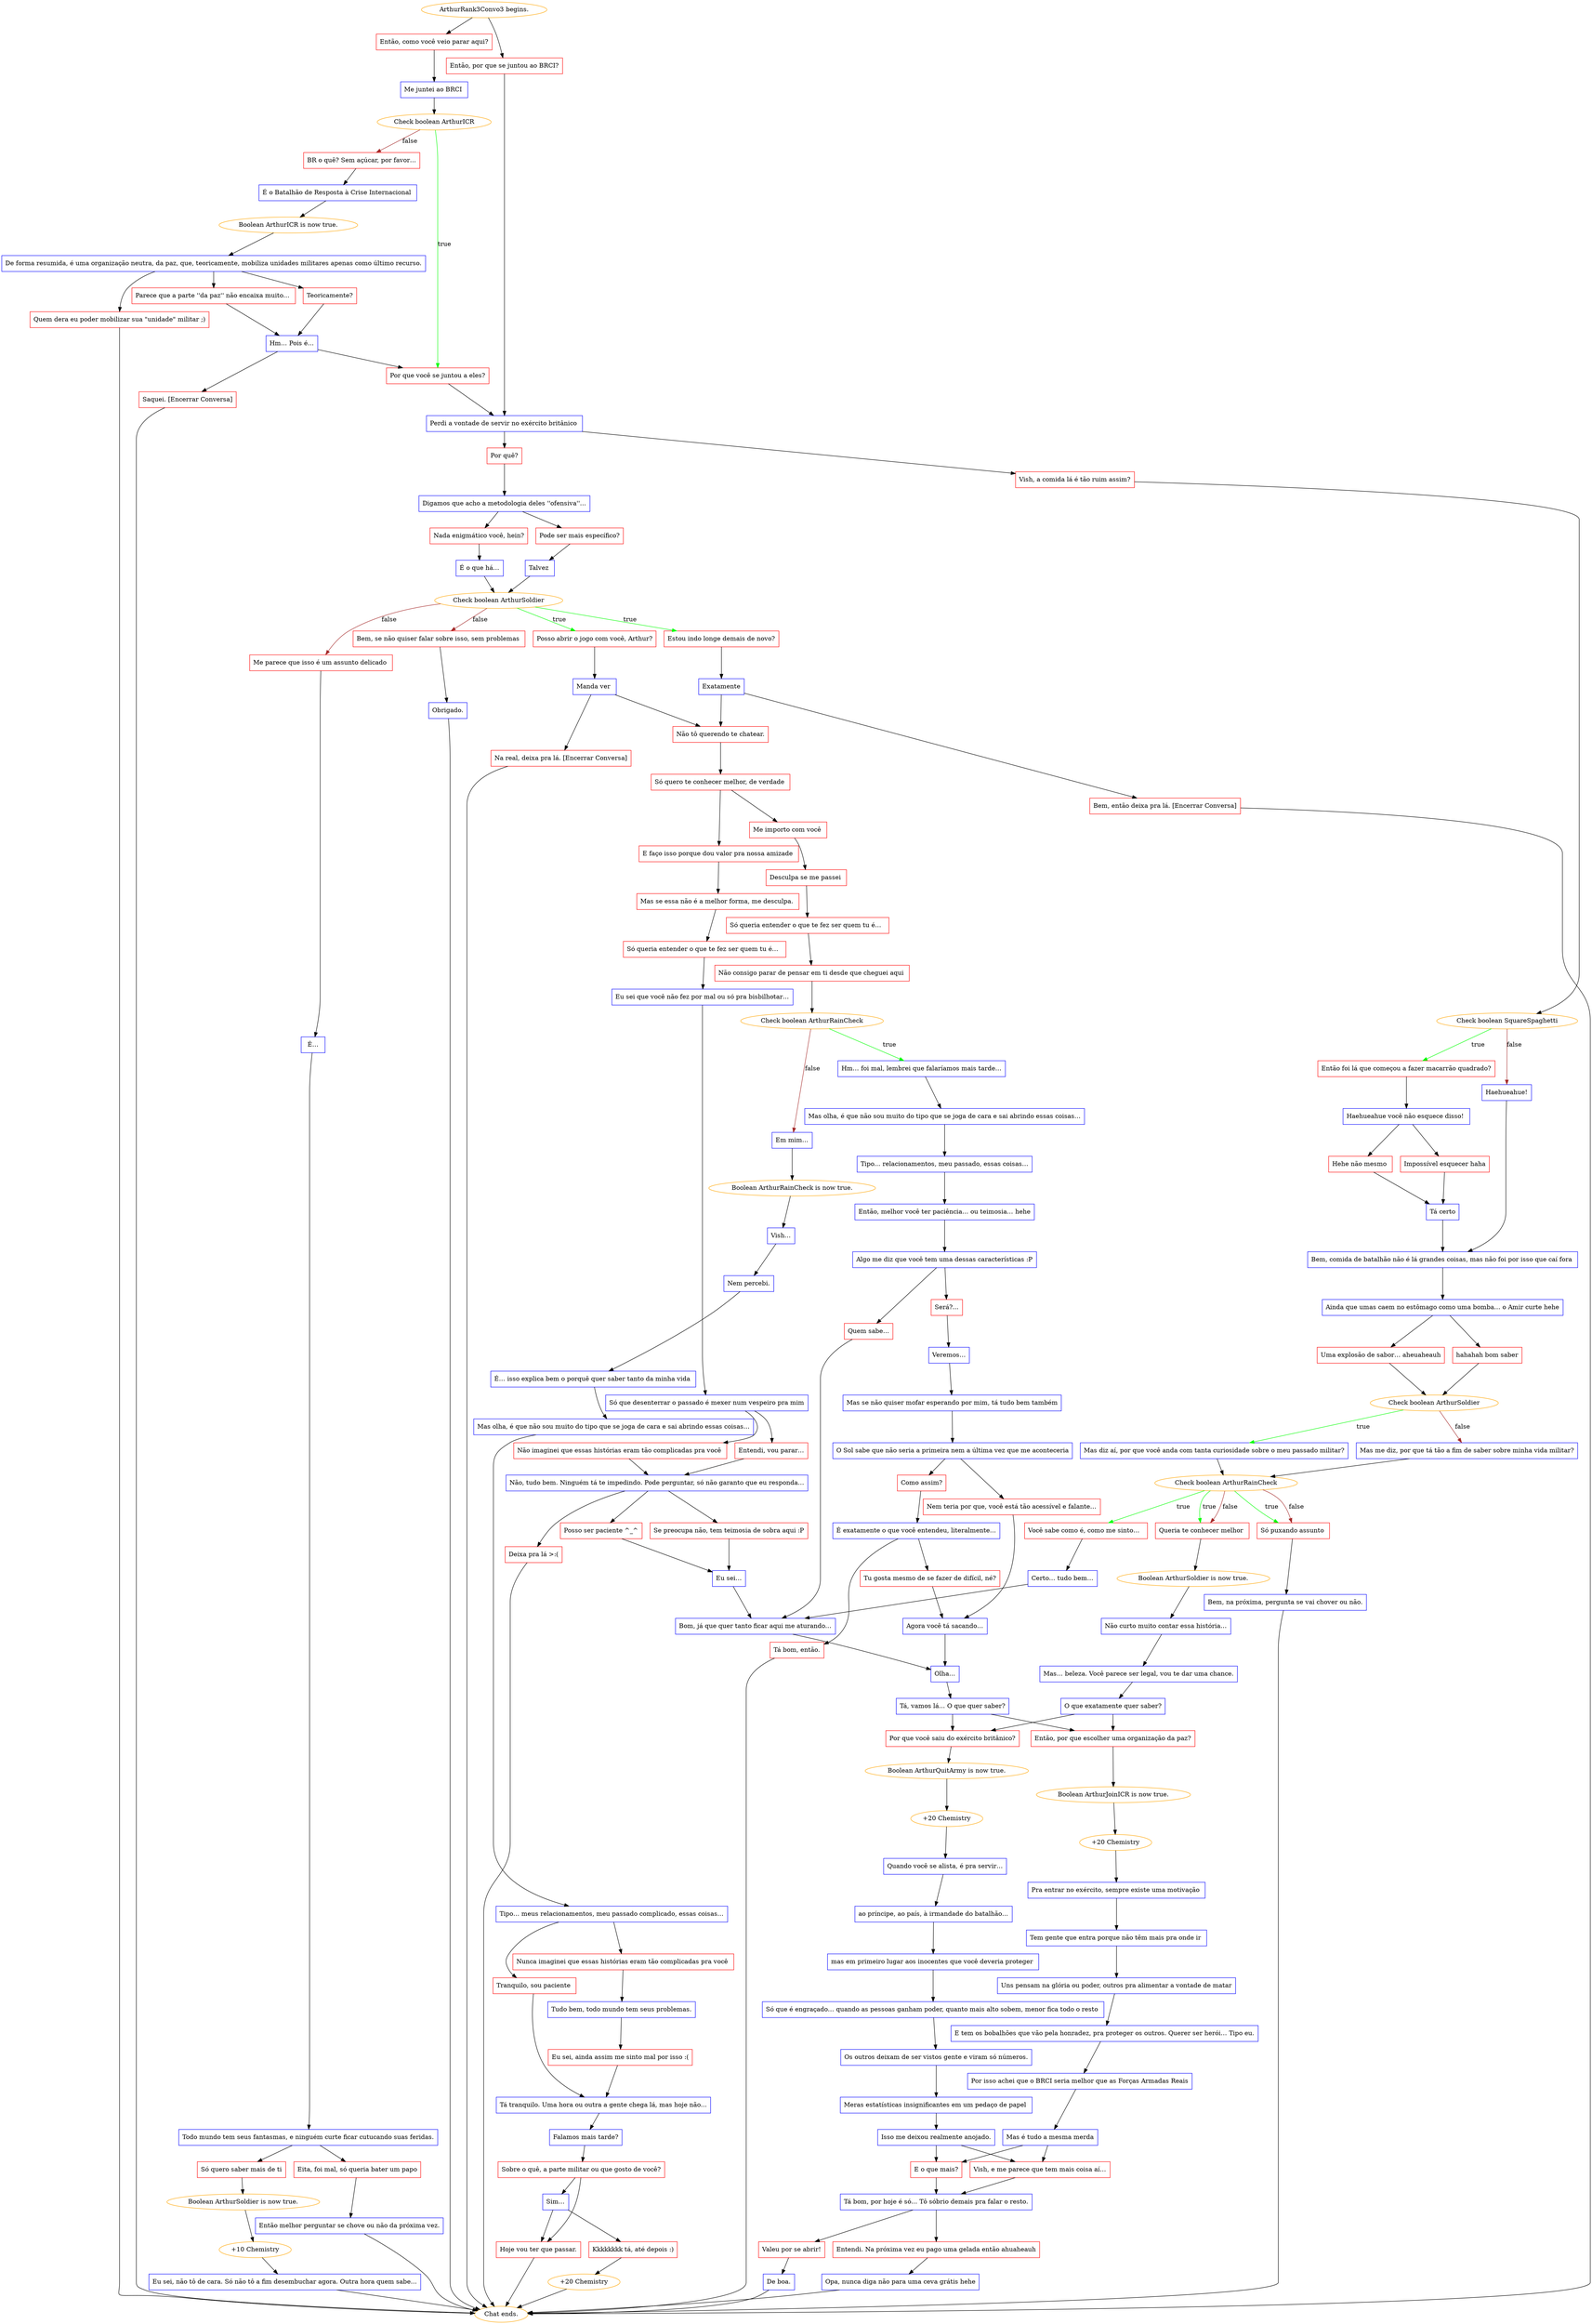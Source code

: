 digraph {
	"ArthurRank3Convo3 begins." [color=orange];
		"ArthurRank3Convo3 begins." -> j3859791477;
		"ArthurRank3Convo3 begins." -> j3967558244;
	j3859791477 [label="Então, como você veio parar aqui?",shape=box,color=red];
		j3859791477 -> j2882926375;
	j3967558244 [label="Então, por que se juntou ao BRCI?",shape=box,color=red];
		j3967558244 -> j3847664681;
	j2882926375 [label="Me juntei ao BRCI ",shape=box,color=blue];
		j2882926375 -> j3245448257;
	j3847664681 [label="Perdi a vontade de servir no exército britânico ",shape=box,color=blue];
		j3847664681 -> j471166567;
		j3847664681 -> j1641893750;
	j3245448257 [label="Check boolean ArthurICR",color=orange];
		j3245448257 -> j38693319 [label=true,color=green];
		j3245448257 -> j3843748999 [label=false,color=brown];
	j471166567 [label="Por quê?",shape=box,color=red];
		j471166567 -> j3095035251;
	j1641893750 [label="Vish, a comida lá é tão ruim assim?",shape=box,color=red];
		j1641893750 -> j1132470162;
	j38693319 [label="Por que você se juntou a eles?",shape=box,color=red];
		j38693319 -> j3847664681;
	j3843748999 [label="BR o quê? Sem açúcar, por favor…",shape=box,color=red];
		j3843748999 -> j2705831332;
	j3095035251 [label="Digamos que acho a metodologia deles ''ofensiva''…",shape=box,color=blue];
		j3095035251 -> j2699587836;
		j3095035251 -> j769598524;
	j1132470162 [label="Check boolean SquareSpaghetti",color=orange];
		j1132470162 -> j3246562071 [label=true,color=green];
		j1132470162 -> j2151031105 [label=false,color=brown];
	j2705831332 [label="É o Batalhão de Resposta à Crise Internacional ",shape=box,color=blue];
		j2705831332 -> j1963164371;
	j2699587836 [label="Nada enigmático você, hein?",shape=box,color=red];
		j2699587836 -> j170583831;
	j769598524 [label="Pode ser mais específico?",shape=box,color=red];
		j769598524 -> j3766981428;
	j3246562071 [label="Então foi lá que começou a fazer macarrão quadrado?",shape=box,color=red];
		j3246562071 -> j3145721751;
	j2151031105 [label="Haehueahue!",shape=box,color=blue];
		j2151031105 -> j4207370094;
	j1963164371 [label="Boolean ArthurICR is now true.",color=orange];
		j1963164371 -> j2673842008;
	j170583831 [label="É o que há…",shape=box,color=blue];
		j170583831 -> j1560858546;
	j3766981428 [label="Talvez ",shape=box,color=blue];
		j3766981428 -> j1560858546;
	j3145721751 [label="Haehueahue você não esquece disso! ",shape=box,color=blue];
		j3145721751 -> j451970695;
		j3145721751 -> j1693671983;
	j4207370094 [label="Bem, comida de batalhão não é lá grandes coisas, mas não foi por isso que caí fora ",shape=box,color=blue];
		j4207370094 -> j4169424389;
	j2673842008 [label="De forma resumida, é uma organização neutra, da paz, que, teoricamente, mobiliza unidades militares apenas como último recurso.",shape=box,color=blue];
		j2673842008 -> j761922835;
		j2673842008 -> j3038196226;
		j2673842008 -> j1797123445;
	j1560858546 [label="Check boolean ArthurSoldier",color=orange];
		j1560858546 -> j1199568805 [label=true,color=green];
		j1560858546 -> j726930579 [label=true,color=green];
		j1560858546 -> j2830053819 [label=false,color=brown];
		j1560858546 -> j326587695 [label=false,color=brown];
	j451970695 [label="Hehe não mesmo ",shape=box,color=red];
		j451970695 -> j1880626513;
	j1693671983 [label="Impossível esquecer haha",shape=box,color=red];
		j1693671983 -> j1880626513;
	j4169424389 [label="Ainda que umas caem no estômago como uma bomba… o Amir curte hehe",shape=box,color=blue];
		j4169424389 -> j798534312;
		j4169424389 -> j46884687;
	j761922835 [label="Teoricamente?",shape=box,color=red];
		j761922835 -> j1777741622;
	j3038196226 [label="Parece que a parte ''da paz'' não encaixa muito… ",shape=box,color=red];
		j3038196226 -> j1777741622;
	j1797123445 [label="Quem dera eu poder mobilizar sua \"unidade\" militar ;)",shape=box,color=red];
		j1797123445 -> "Chat ends.";
	j1199568805 [label="Posso abrir o jogo com você, Arthur?",shape=box,color=red];
		j1199568805 -> j2951843932;
	j726930579 [label="Estou indo longe demais de novo?",shape=box,color=red];
		j726930579 -> j2536464200;
	j2830053819 [label="Me parece que isso é um assunto delicado ",shape=box,color=red];
		j2830053819 -> j1507188466;
	j326587695 [label="Bem, se não quiser falar sobre isso, sem problemas ",shape=box,color=red];
		j326587695 -> j4214001148;
	j1880626513 [label="Tá certo",shape=box,color=blue];
		j1880626513 -> j4207370094;
	j798534312 [label="hahahah bom saber",shape=box,color=red];
		j798534312 -> j3422222375;
	j46884687 [label="Uma explosão de sabor… aheuaheauh",shape=box,color=red];
		j46884687 -> j3422222375;
	j1777741622 [label="Hm… Pois é…",shape=box,color=blue];
		j1777741622 -> j38693319;
		j1777741622 -> j1100330431;
	"Chat ends." [color=orange];
	j2951843932 [label="Manda ver ",shape=box,color=blue];
		j2951843932 -> j3928538241;
		j2951843932 -> j3229964521;
	j2536464200 [label="Exatamente",shape=box,color=blue];
		j2536464200 -> j3928538241;
		j2536464200 -> j2862761057;
	j1507188466 [label="É…",shape=box,color=blue];
		j1507188466 -> j1323621350;
	j4214001148 [label="Obrigado.",shape=box,color=blue];
		j4214001148 -> "Chat ends.";
	j3422222375 [label="Check boolean ArthurSoldier",color=orange];
		j3422222375 -> j2382114589 [label=true,color=green];
		j3422222375 -> j1511947077 [label=false,color=brown];
	j1100330431 [label="Saquei. [Encerrar Conversa]",shape=box,color=red];
		j1100330431 -> "Chat ends.";
	j3928538241 [label="Não tô querendo te chatear.",shape=box,color=red];
		j3928538241 -> j3137715981;
	j3229964521 [label="Na real, deixa pra lá. [Encerrar Conversa]",shape=box,color=red];
		j3229964521 -> "Chat ends.";
	j2862761057 [label="Bem, então deixa pra lá. [Encerrar Conversa]",shape=box,color=red];
		j2862761057 -> "Chat ends.";
	j1323621350 [label="Todo mundo tem seus fantasmas, e ninguém curte ficar cutucando suas feridas.",shape=box,color=blue];
		j1323621350 -> j833540810;
		j1323621350 -> j2213668934;
	j2382114589 [label="Mas diz aí, por que você anda com tanta curiosidade sobre o meu passado militar?",shape=box,color=blue];
		j2382114589 -> j3089677252;
	j1511947077 [label="Mas me diz, por que tá tão a fim de saber sobre minha vida militar?",shape=box,color=blue];
		j1511947077 -> j3089677252;
	j3137715981 [label="Só quero te conhecer melhor, de verdade ",shape=box,color=red];
		j3137715981 -> j3964411360;
		j3137715981 -> j1149130042;
	j833540810 [label="Eita, foi mal, só queria bater um papo",shape=box,color=red];
		j833540810 -> j1563823434;
	j2213668934 [label="Só quero saber mais de ti",shape=box,color=red];
		j2213668934 -> j106408371;
	j3089677252 [label="Check boolean ArthurRainCheck",color=orange];
		j3089677252 -> j1242631309 [label=true,color=green];
		j3089677252 -> j1588659891 [label=true,color=green];
		j3089677252 -> j663203580 [label=true,color=green];
		j3089677252 -> j1588659891 [label=false,color=brown];
		j3089677252 -> j663203580 [label=false,color=brown];
	j3964411360 [label="E faço isso porque dou valor pra nossa amizade ",shape=box,color=red];
		j3964411360 -> j2024880948;
	j1149130042 [label="Me importo com você ",shape=box,color=red];
		j1149130042 -> j2068726148;
	j1563823434 [label="Então melhor perguntar se chove ou não da próxima vez.",shape=box,color=blue];
		j1563823434 -> "Chat ends.";
	j106408371 [label="Boolean ArthurSoldier is now true.",color=orange];
		j106408371 -> j2433919036;
	j1242631309 [label="Você sabe como é, como me sinto…  ",shape=box,color=red];
		j1242631309 -> j3549510819;
	j1588659891 [label="Queria te conhecer melhor ",shape=box,color=red];
		j1588659891 -> j3023553444;
	j663203580 [label="Só puxando assunto ",shape=box,color=red];
		j663203580 -> j4015291090;
	j2024880948 [label="Mas se essa não é a melhor forma, me desculpa. ",shape=box,color=red];
		j2024880948 -> j544504376;
	j2068726148 [label="Desculpa se me passei ",shape=box,color=red];
		j2068726148 -> j3832372010;
	j2433919036 [label="+10 Chemistry",color=orange];
		j2433919036 -> j1259907958;
	j3549510819 [label="Certo… tudo bem…",shape=box,color=blue];
		j3549510819 -> j1037832303;
	j3023553444 [label="Boolean ArthurSoldier is now true.",color=orange];
		j3023553444 -> j2976661289;
	j4015291090 [label="Bem, na próxima, pergunta se vai chover ou não.",shape=box,color=blue];
		j4015291090 -> "Chat ends.";
	j544504376 [label="Só queria entender o que te fez ser quem tu é…  ",shape=box,color=red];
		j544504376 -> j2314516942;
	j3832372010 [label="Só queria entender o que te fez ser quem tu é…  ",shape=box,color=red];
		j3832372010 -> j826340977;
	j1259907958 [label="Eu sei, não tô de cara. Só não tô a fim desembuchar agora. Outra hora quem sabe…",shape=box,color=blue];
		j1259907958 -> "Chat ends.";
	j1037832303 [label="Bom, já que quer tanto ficar aqui me aturando…",shape=box,color=blue];
		j1037832303 -> j3734289161;
	j2976661289 [label="Não curto muito contar essa história…",shape=box,color=blue];
		j2976661289 -> j3976649601;
	j2314516942 [label="Eu sei que você não fez por mal ou só pra bisbilhotar…",shape=box,color=blue];
		j2314516942 -> j2479570855;
	j826340977 [label="Não consigo parar de pensar em ti desde que cheguei aqui ",shape=box,color=red];
		j826340977 -> j480750172;
	j3734289161 [label="Olha…",shape=box,color=blue];
		j3734289161 -> j1471342523;
	j3976649601 [label="Mas… beleza. Você parece ser legal, vou te dar uma chance.",shape=box,color=blue];
		j3976649601 -> j1762524753;
	j2479570855 [label="Só que desenterrar o passado é mexer num vespeiro pra mim",shape=box,color=blue];
		j2479570855 -> j1443882092;
		j2479570855 -> j1265739011;
	j480750172 [label="Check boolean ArthurRainCheck",color=orange];
		j480750172 -> j1166046390 [label=true,color=green];
		j480750172 -> j4176257949 [label=false,color=brown];
	j1471342523 [label="Tá, vamos lá… O que quer saber?",shape=box,color=blue];
		j1471342523 -> j1469322393;
		j1471342523 -> j998341152;
	j1762524753 [label="O que exatamente quer saber?",shape=box,color=blue];
		j1762524753 -> j1469322393;
		j1762524753 -> j998341152;
	j1443882092 [label="Entendi, vou parar…",shape=box,color=red];
		j1443882092 -> j2870072140;
	j1265739011 [label="Não imaginei que essas histórias eram tão complicadas pra você ",shape=box,color=red];
		j1265739011 -> j2870072140;
	j1166046390 [label="Hm… foi mal, lembrei que falaríamos mais tarde…",shape=box,color=blue];
		j1166046390 -> j1394110595;
	j4176257949 [label="Em mim…",shape=box,color=blue];
		j4176257949 -> j4016750372;
	j1469322393 [label="Por que você saiu do exército britânico?",shape=box,color=red];
		j1469322393 -> j2969495897;
	j998341152 [label="Então, por que escolher uma organização da paz?",shape=box,color=red];
		j998341152 -> j1102302808;
	j2870072140 [label="Não, tudo bem. Ninguém tá te impedindo. Pode perguntar, só não garanto que eu responda…",shape=box,color=blue];
		j2870072140 -> j2403239362;
		j2870072140 -> j3326263508;
		j2870072140 -> j1221542540;
	j1394110595 [label="Mas olha, é que não sou muito do tipo que se joga de cara e sai abrindo essas coisas…",shape=box,color=blue];
		j1394110595 -> j396844327;
	j4016750372 [label="Boolean ArthurRainCheck is now true.",color=orange];
		j4016750372 -> j561442426;
	j2969495897 [label="Boolean ArthurQuitArmy is now true.",color=orange];
		j2969495897 -> j1094144646;
	j1102302808 [label="Boolean ArthurJoinICR is now true.",color=orange];
		j1102302808 -> j2669752238;
	j2403239362 [label="Posso ser paciente ^_^",shape=box,color=red];
		j2403239362 -> j2523525990;
	j3326263508 [label="Se preocupa não, tem teimosia de sobra aqui :P",shape=box,color=red];
		j3326263508 -> j2523525990;
	j1221542540 [label="Deixa pra lá >:(",shape=box,color=red];
		j1221542540 -> "Chat ends.";
	j396844327 [label="Tipo… relacionamentos, meu passado, essas coisas…",shape=box,color=blue];
		j396844327 -> j2600909037;
	j561442426 [label="Vish…",shape=box,color=blue];
		j561442426 -> j1767481543;
	j1094144646 [label="+20 Chemistry",color=orange];
		j1094144646 -> j3346006498;
	j2669752238 [label="+20 Chemistry",color=orange];
		j2669752238 -> j2497994705;
	j2523525990 [label="Eu sei…",shape=box,color=blue];
		j2523525990 -> j1037832303;
	j2600909037 [label="Então, melhor você ter paciência… ou teimosia… hehe",shape=box,color=blue];
		j2600909037 -> j2887678141;
	j1767481543 [label="Nem percebi.",shape=box,color=blue];
		j1767481543 -> j3418914094;
	j3346006498 [label="Quando você se alista, é pra servir…",shape=box,color=blue];
		j3346006498 -> j3810534773;
	j2497994705 [label="Pra entrar no exército, sempre existe uma motivação ",shape=box,color=blue];
		j2497994705 -> j1670153591;
	j2887678141 [label="Algo me diz que você tem uma dessas características :P",shape=box,color=blue];
		j2887678141 -> j3355491551;
		j2887678141 -> j2987193166;
	j3418914094 [label="É… isso explica bem o porquê quer saber tanto da minha vida ",shape=box,color=blue];
		j3418914094 -> j3597318647;
	j3810534773 [label="ao príncipe, ao país, à irmandade do batalhão…",shape=box,color=blue];
		j3810534773 -> j1174538525;
	j1670153591 [label="Tem gente que entra porque não têm mais pra onde ir ",shape=box,color=blue];
		j1670153591 -> j3470276774;
	j3355491551 [label="Será?...",shape=box,color=red];
		j3355491551 -> j1048561702;
	j2987193166 [label="Quem sabe…",shape=box,color=red];
		j2987193166 -> j1037832303;
	j3597318647 [label="Mas olha, é que não sou muito do tipo que se joga de cara e sai abrindo essas coisas…",shape=box,color=blue];
		j3597318647 -> j3586390202;
	j1174538525 [label="mas em primeiro lugar aos inocentes que você deveria proteger ",shape=box,color=blue];
		j1174538525 -> j4066044331;
	j3470276774 [label="Uns pensam na glória ou poder, outros pra alimentar a vontade de matar",shape=box,color=blue];
		j3470276774 -> j37503297;
	j1048561702 [label="Veremos…",shape=box,color=blue];
		j1048561702 -> j2256824989;
	j3586390202 [label="Tipo… meus relacionamentos, meu passado complicado, essas coisas…",shape=box,color=blue];
		j3586390202 -> j3802691539;
		j3586390202 -> j2958668726;
	j4066044331 [label="Só que é engraçado… quando as pessoas ganham poder, quanto mais alto sobem, menor fica todo o resto ",shape=box,color=blue];
		j4066044331 -> j659507430;
	j37503297 [label="E tem os bobalhões que vão pela honradez, pra proteger os outros. Querer ser herói… Tipo eu.",shape=box,color=blue];
		j37503297 -> j3073985561;
	j2256824989 [label="Mas se não quiser mofar esperando por mim, tá tudo bem também",shape=box,color=blue];
		j2256824989 -> j2461083065;
	j3802691539 [label="Nunca imaginei que essas histórias eram tão complicadas pra você ",shape=box,color=red];
		j3802691539 -> j782242116;
	j2958668726 [label="Tranquilo, sou paciente ",shape=box,color=red];
		j2958668726 -> j3455957567;
	j659507430 [label="Os outros deixam de ser vistos gente e viram só números.",shape=box,color=blue];
		j659507430 -> j2926768867;
	j3073985561 [label="Por isso achei que o BRCI seria melhor que as Forças Armadas Reais",shape=box,color=blue];
		j3073985561 -> j1758731199;
	j2461083065 [label="O Sol sabe que não seria a primeira nem a última vez que me aconteceria",shape=box,color=blue];
		j2461083065 -> j1379219963;
		j2461083065 -> j3726696578;
	j782242116 [label="Tudo bem, todo mundo tem seus problemas.",shape=box,color=blue];
		j782242116 -> j2663555667;
	j3455957567 [label="Tá tranquilo. Uma hora ou outra a gente chega lá, mas hoje não…",shape=box,color=blue];
		j3455957567 -> j3672511466;
	j2926768867 [label="Meras estatísticas insignificantes em um pedaço de papel ",shape=box,color=blue];
		j2926768867 -> j25837815;
	j1758731199 [label="Mas é tudo a mesma merda",shape=box,color=blue];
		j1758731199 -> j2765671659;
		j1758731199 -> j1985597009;
	j1379219963 [label="Como assim?",shape=box,color=red];
		j1379219963 -> j3410791263;
	j3726696578 [label="Nem teria por que, você está tão acessível e falante…",shape=box,color=red];
		j3726696578 -> j2250299077;
	j2663555667 [label="Eu sei, ainda assim me sinto mal por isso :(",shape=box,color=red];
		j2663555667 -> j3455957567;
	j3672511466 [label="Falamos mais tarde?",shape=box,color=blue];
		j3672511466 -> j1721264194;
	j25837815 [label="Isso me deixou realmente anojado.",shape=box,color=blue];
		j25837815 -> j1985597009;
		j25837815 -> j2765671659;
	j2765671659 [label="E o que mais?",shape=box,color=red];
		j2765671659 -> j1648990002;
	j1985597009 [label="Vish, e me parece que tem mais coisa aí…",shape=box,color=red];
		j1985597009 -> j1648990002;
	j3410791263 [label="É exatamente o que você entendeu, literalmente…",shape=box,color=blue];
		j3410791263 -> j3674845887;
		j3410791263 -> j1370135928;
	j2250299077 [label="Agora você tá sacando…",shape=box,color=blue];
		j2250299077 -> j3734289161;
	j1721264194 [label="Sobre o quê, a parte militar ou que gosto de você?",shape=box,color=red];
		j1721264194 -> j259044220;
		j1721264194 -> j2786886582;
	j1648990002 [label="Tá bom, por hoje é só… Tô sóbrio demais pra falar o resto.",shape=box,color=blue];
		j1648990002 -> j3981187137;
		j1648990002 -> j1384192958;
	j3674845887 [label="Tá bom, então.",shape=box,color=red];
		j3674845887 -> "Chat ends.";
	j1370135928 [label="Tu gosta mesmo de se fazer de difícil, né?",shape=box,color=red];
		j1370135928 -> j2250299077;
	j259044220 [label="Sim…",shape=box,color=blue];
		j259044220 -> j2675856109;
		j259044220 -> j2786886582;
	j2786886582 [label="Hoje vou ter que passar.",shape=box,color=red];
		j2786886582 -> "Chat ends.";
	j3981187137 [label="Valeu por se abrir!",shape=box,color=red];
		j3981187137 -> j3575660898;
	j1384192958 [label="Entendi. Na próxima vez eu pago uma gelada então ahuaheauh",shape=box,color=red];
		j1384192958 -> j3443126523;
	j2675856109 [label="Kkkkkkkk tá, até depois :)",shape=box,color=red];
		j2675856109 -> j2895199346;
	j3575660898 [label="De boa.",shape=box,color=blue];
		j3575660898 -> "Chat ends.";
	j3443126523 [label="Opa, nunca diga não para uma ceva grátis hehe",shape=box,color=blue];
		j3443126523 -> "Chat ends.";
	j2895199346 [label="+20 Chemistry",color=orange];
		j2895199346 -> "Chat ends.";
}